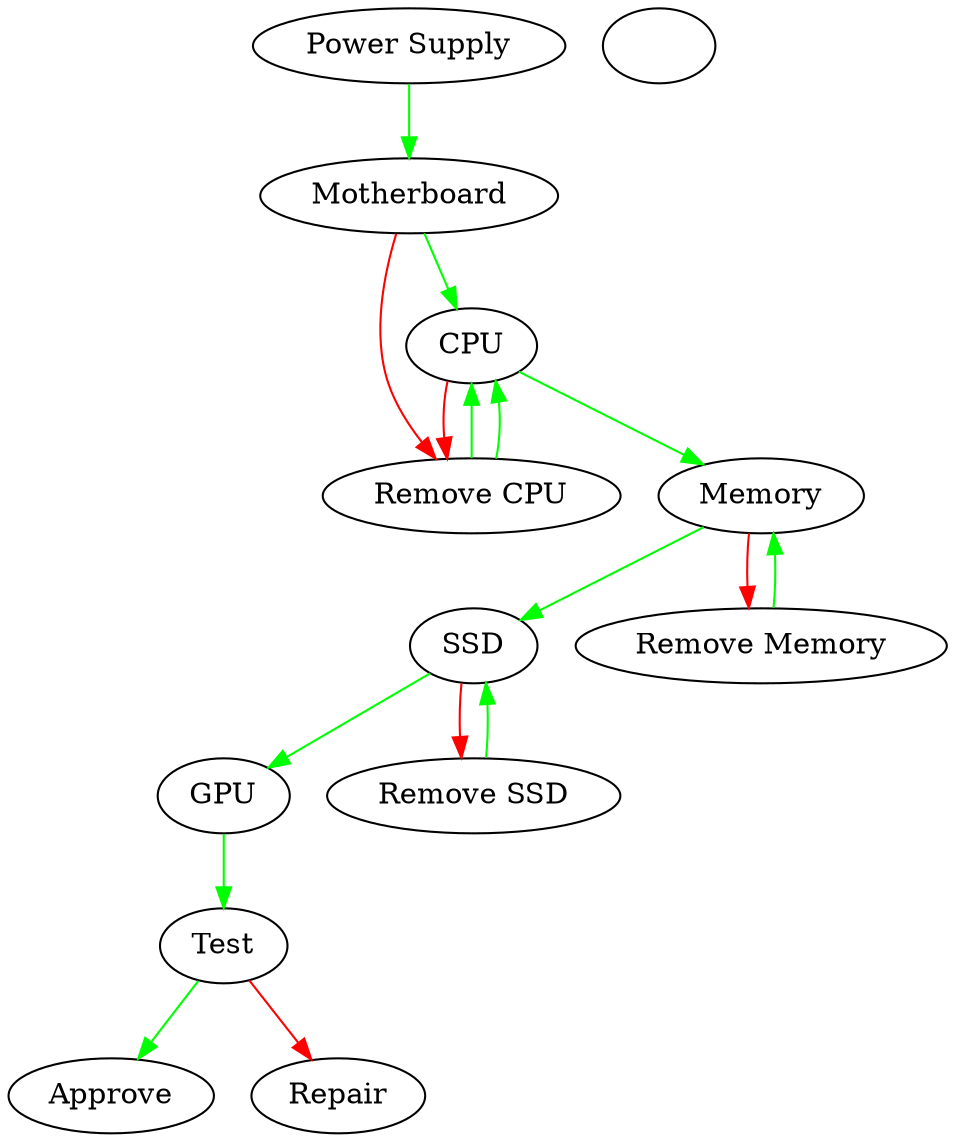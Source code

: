 digraph taskGraph {
"Power Supply" -> "Motherboard"[color=green];
"Motherboard" -> "CPU"[color=green];
"Motherboard" -> "Remove CPU"[color=red];
"Remove CPU" -> "CPU"[color=green];
"CPU" -> "Memory"[color=green];
"CPU" -> "Remove CPU"[color=red];
"Remove CPU" -> "CPU"[color=green];
"Memory" -> "SSD"[color=green];
"Memory" -> "Remove Memory"[color=red];
"Remove Memory" -> "Memory"[color=green];
"SSD" -> "GPU"[color=green];
"SSD" -> "Remove SSD"[color=red];
"Remove SSD" -> "SSD"[color=green];
"GPU" -> "Test"[color=green];
"";
"Test" -> "Approve"[color=green];
"Test" -> "Repair"[color=red];
"Repair";
"Approve";
}

